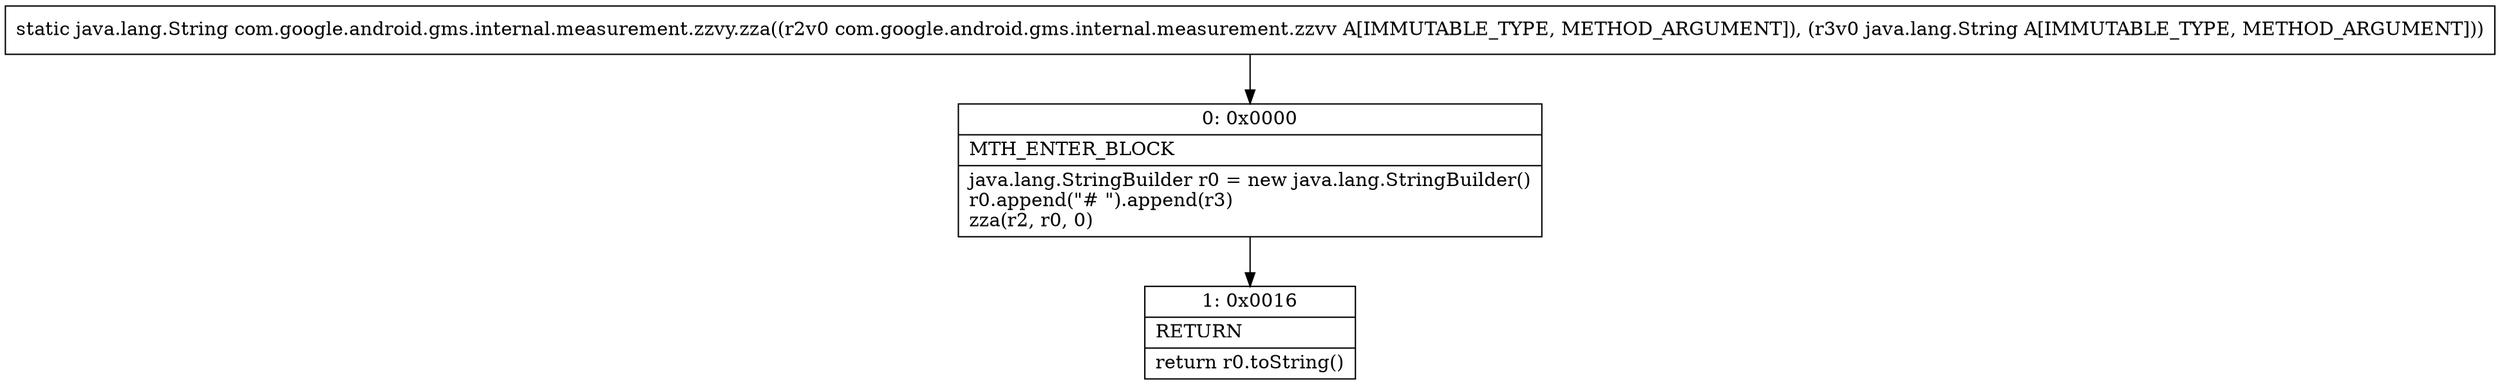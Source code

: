 digraph "CFG forcom.google.android.gms.internal.measurement.zzvy.zza(Lcom\/google\/android\/gms\/internal\/measurement\/zzvv;Ljava\/lang\/String;)Ljava\/lang\/String;" {
Node_0 [shape=record,label="{0\:\ 0x0000|MTH_ENTER_BLOCK\l|java.lang.StringBuilder r0 = new java.lang.StringBuilder()\lr0.append(\"# \").append(r3)\lzza(r2, r0, 0)\l}"];
Node_1 [shape=record,label="{1\:\ 0x0016|RETURN\l|return r0.toString()\l}"];
MethodNode[shape=record,label="{static java.lang.String com.google.android.gms.internal.measurement.zzvy.zza((r2v0 com.google.android.gms.internal.measurement.zzvv A[IMMUTABLE_TYPE, METHOD_ARGUMENT]), (r3v0 java.lang.String A[IMMUTABLE_TYPE, METHOD_ARGUMENT])) }"];
MethodNode -> Node_0;
Node_0 -> Node_1;
}

